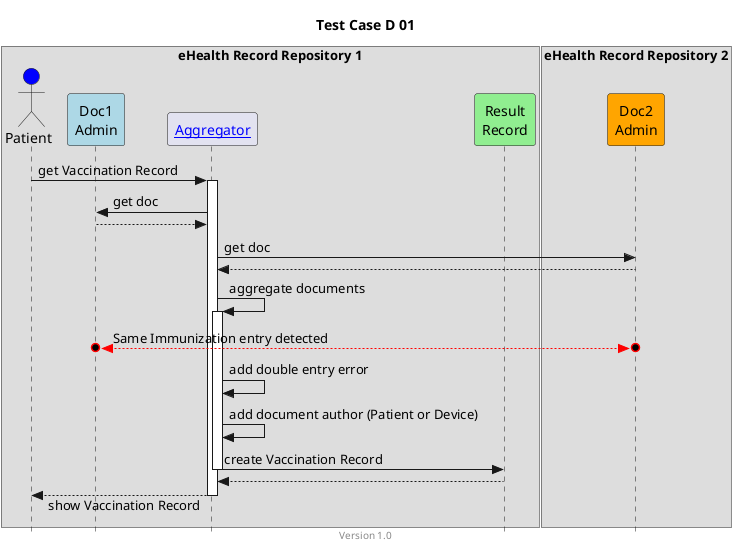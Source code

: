 @startuml
title Test Case D 01
footer Version 1.0
skinparam responseMessageBelowArrow true
skinparam style strictuml
scale max 800 width

box "eHealth Record Repository 1"
actor "Patient" as PAT #blue
participant "Doc1\nAdmin" as Doc1 #lightblue
participant "[[aggregator.html Aggregator]]" as AGG
participant "Result\nRecord" as RES #lightgreen
end box

box "eHealth Record Repository 2"
participant "Doc2\nAdmin" as Doc2 #orange
end box



PAT -> AGG: get Vaccination Record
activate AGG

AGG -> Doc1: get doc
AGG <-- Doc1

AGG -> Doc2: get doc
AGG <-- Doc2
 
AGG -> AGG: aggregate documents 
activate AGG

Doc1 o<-[#red]->o Doc2: Same Immunization entry detected

AGG -> AGG: add double entry error
AGG -> AGG: add document author (Patient or Device)
AGG -> RES: create Vaccination Record
deactivate AGG
AGG <-- RES

PAT <-- AGG: show Vaccination Record
deactivate AGG


@enduml
